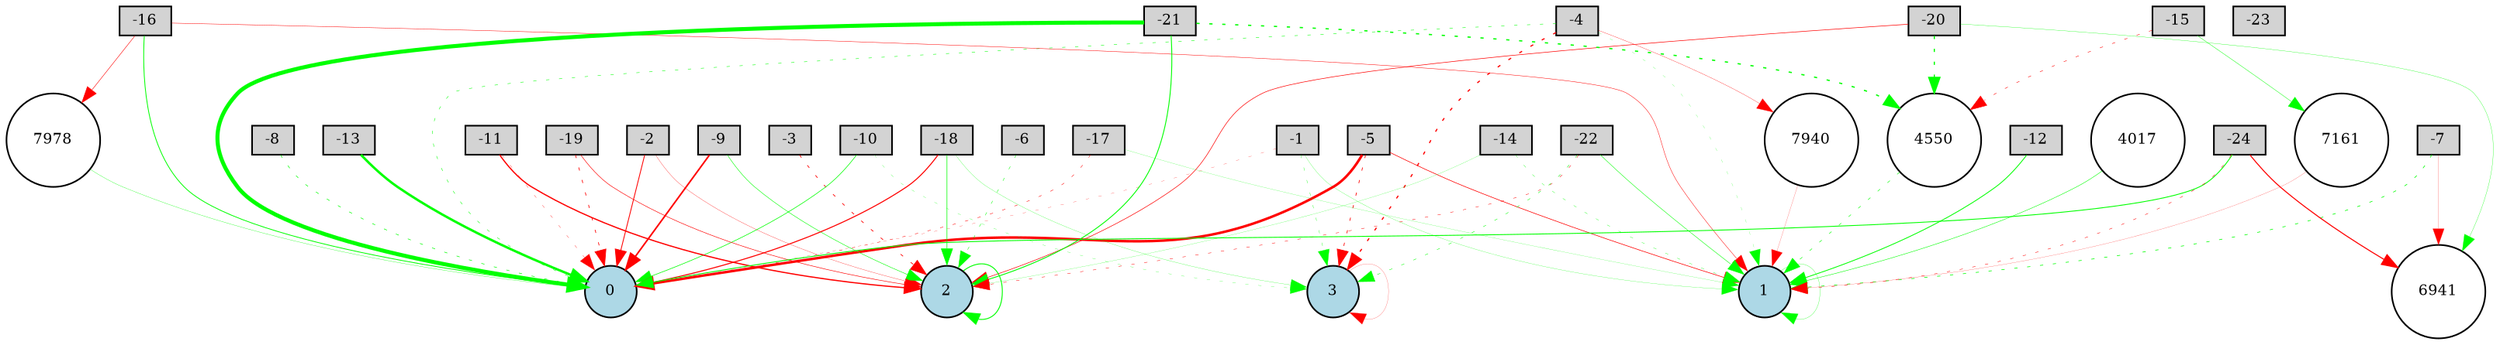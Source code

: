 digraph {
	node [fontsize=9 height=0.2 shape=circle width=0.2]
	-1 [fillcolor=lightgray shape=box style=filled]
	-2 [fillcolor=lightgray shape=box style=filled]
	-3 [fillcolor=lightgray shape=box style=filled]
	-4 [fillcolor=lightgray shape=box style=filled]
	-5 [fillcolor=lightgray shape=box style=filled]
	-6 [fillcolor=lightgray shape=box style=filled]
	-7 [fillcolor=lightgray shape=box style=filled]
	-8 [fillcolor=lightgray shape=box style=filled]
	-9 [fillcolor=lightgray shape=box style=filled]
	-10 [fillcolor=lightgray shape=box style=filled]
	-11 [fillcolor=lightgray shape=box style=filled]
	-12 [fillcolor=lightgray shape=box style=filled]
	-13 [fillcolor=lightgray shape=box style=filled]
	-14 [fillcolor=lightgray shape=box style=filled]
	-15 [fillcolor=lightgray shape=box style=filled]
	-16 [fillcolor=lightgray shape=box style=filled]
	-17 [fillcolor=lightgray shape=box style=filled]
	-18 [fillcolor=lightgray shape=box style=filled]
	-19 [fillcolor=lightgray shape=box style=filled]
	-20 [fillcolor=lightgray shape=box style=filled]
	-21 [fillcolor=lightgray shape=box style=filled]
	-22 [fillcolor=lightgray shape=box style=filled]
	-23 [fillcolor=lightgray shape=box style=filled]
	-24 [fillcolor=lightgray shape=box style=filled]
	0 [fillcolor=lightblue style=filled]
	1 [fillcolor=lightblue style=filled]
	2 [fillcolor=lightblue style=filled]
	3 [fillcolor=lightblue style=filled]
	7940 [fillcolor=white style=filled]
	4550 [fillcolor=white style=filled]
	7978 [fillcolor=white style=filled]
	4017 [fillcolor=white style=filled]
	7161 [fillcolor=white style=filled]
	6941 [fillcolor=white style=filled]
	-20 -> 2 [color=red penwidth=0.34607054241481994 style=solid]
	-2 -> 0 [color=red penwidth=0.5134521955292162 style=solid]
	-24 -> 1 [color=red penwidth=0.26199417937896363 style=dotted]
	-17 -> 0 [color=red penwidth=0.2655102619910644 style=dotted]
	-9 -> 2 [color=green penwidth=0.28940333963330067 style=solid]
	-24 -> 6941 [color=red penwidth=0.6299769459057498 style=solid]
	-6 -> 2 [color=green penwidth=0.25133780831500874 style=dotted]
	-10 -> 0 [color=green penwidth=0.368419638506003 style=solid]
	-21 -> 4550 [color=green penwidth=0.7789475511077676 style=dotted]
	-1 -> 0 [color=red penwidth=0.1213905038173311 style=dotted]
	-10 -> 3 [color=green penwidth=0.12923817864129786 style=dotted]
	-7 -> 6941 [color=red penwidth=0.11283432856595753 style=solid]
	-1 -> 1 [color=green penwidth=0.12047952931554347 style=solid]
	-5 -> 1 [color=red penwidth=0.36751396177041706 style=solid]
	-19 -> 2 [color=red penwidth=0.3173251863798685 style=solid]
	3 -> 3 [color=red penwidth=0.10483847417849496 style=solid]
	-11 -> 0 [color=red penwidth=0.16942252811934322 style=dotted]
	-14 -> 2 [color=green penwidth=0.10376439770650395 style=solid]
	4550 -> 1 [color=green penwidth=0.3032433362405678 style=dotted]
	-12 -> 1 [color=green penwidth=0.5064587119794318 style=solid]
	-4 -> 3 [color=red penwidth=0.7173801571847204 style=dotted]
	-21 -> 0 [color=green penwidth=2.4880164384743746 style=solid]
	-16 -> 0 [color=green penwidth=0.49468668843733443 style=solid]
	-3 -> 2 [color=red penwidth=0.43443437120859874 style=dotted]
	-22 -> 1 [color=green penwidth=0.27352063247340913 style=solid]
	2 -> 2 [color=green penwidth=0.562863543264122 style=solid]
	-20 -> 6941 [color=green penwidth=0.1645986325989951 style=solid]
	-18 -> 2 [color=green penwidth=0.3669003770580477 style=solid]
	7940 -> 1 [color=red penwidth=0.10398097672165242 style=solid]
	1 -> 1 [color=green penwidth=0.14702358385236497 style=solid]
	-7 -> 1 [color=green penwidth=0.3810570050534401 style=dotted]
	-5 -> 0 [color=red penwidth=1.5595819666917325 style=solid]
	-15 -> 4550 [color=red penwidth=0.2802037758693684 style=dotted]
	-2 -> 2 [color=red penwidth=0.15416317662116408 style=solid]
	-20 -> 4550 [color=green penwidth=0.7166911454439594 style=dotted]
	-16 -> 1 [color=red penwidth=0.24900191331657315 style=solid]
	-9 -> 0 [color=red penwidth=0.9747582671035909 style=solid]
	-15 -> 7161 [color=green penwidth=0.22778251120928283 style=solid]
	-4 -> 0 [color=green penwidth=0.26868031242029267 style=dotted]
	-18 -> 3 [color=green penwidth=0.126092088301651 style=solid]
	7978 -> 0 [color=green penwidth=0.16312165732709216 style=solid]
	-5 -> 3 [color=red penwidth=0.4256191883273066 style=dotted]
	-19 -> 0 [color=red penwidth=0.4234927225248786 style=dotted]
	-22 -> 2 [color=red penwidth=0.24310273033204952 style=dotted]
	-4 -> 7940 [color=red penwidth=0.15967514099353308 style=solid]
	-1 -> 3 [color=green penwidth=0.19063719967679477 style=dotted]
	-16 -> 7978 [color=red penwidth=0.2891256003301708 style=solid]
	-21 -> 2 [color=green penwidth=0.5430914666727366 style=solid]
	-24 -> 0 [color=green penwidth=0.5325278967091172 style=solid]
	-11 -> 2 [color=red penwidth=0.757622547084499 style=solid]
	4017 -> 1 [color=green penwidth=0.274341648543371 style=solid]
	-17 -> 1 [color=green penwidth=0.10071107901090508 style=solid]
	-4 -> 1 [color=green penwidth=0.10616904430334731 style=dotted]
	7161 -> 1 [color=red penwidth=0.10094019503905806 style=solid]
	-13 -> 0 [color=green penwidth=1.4829641844308634 style=solid]
	-8 -> 0 [color=green penwidth=0.3461312937370738 style=dotted]
	-22 -> 3 [color=green penwidth=0.2575889224256629 style=dotted]
	-18 -> 0 [color=red penwidth=0.6298105572378275 style=solid]
	-14 -> 1 [color=green penwidth=0.17775035792208793 style=dotted]
}
